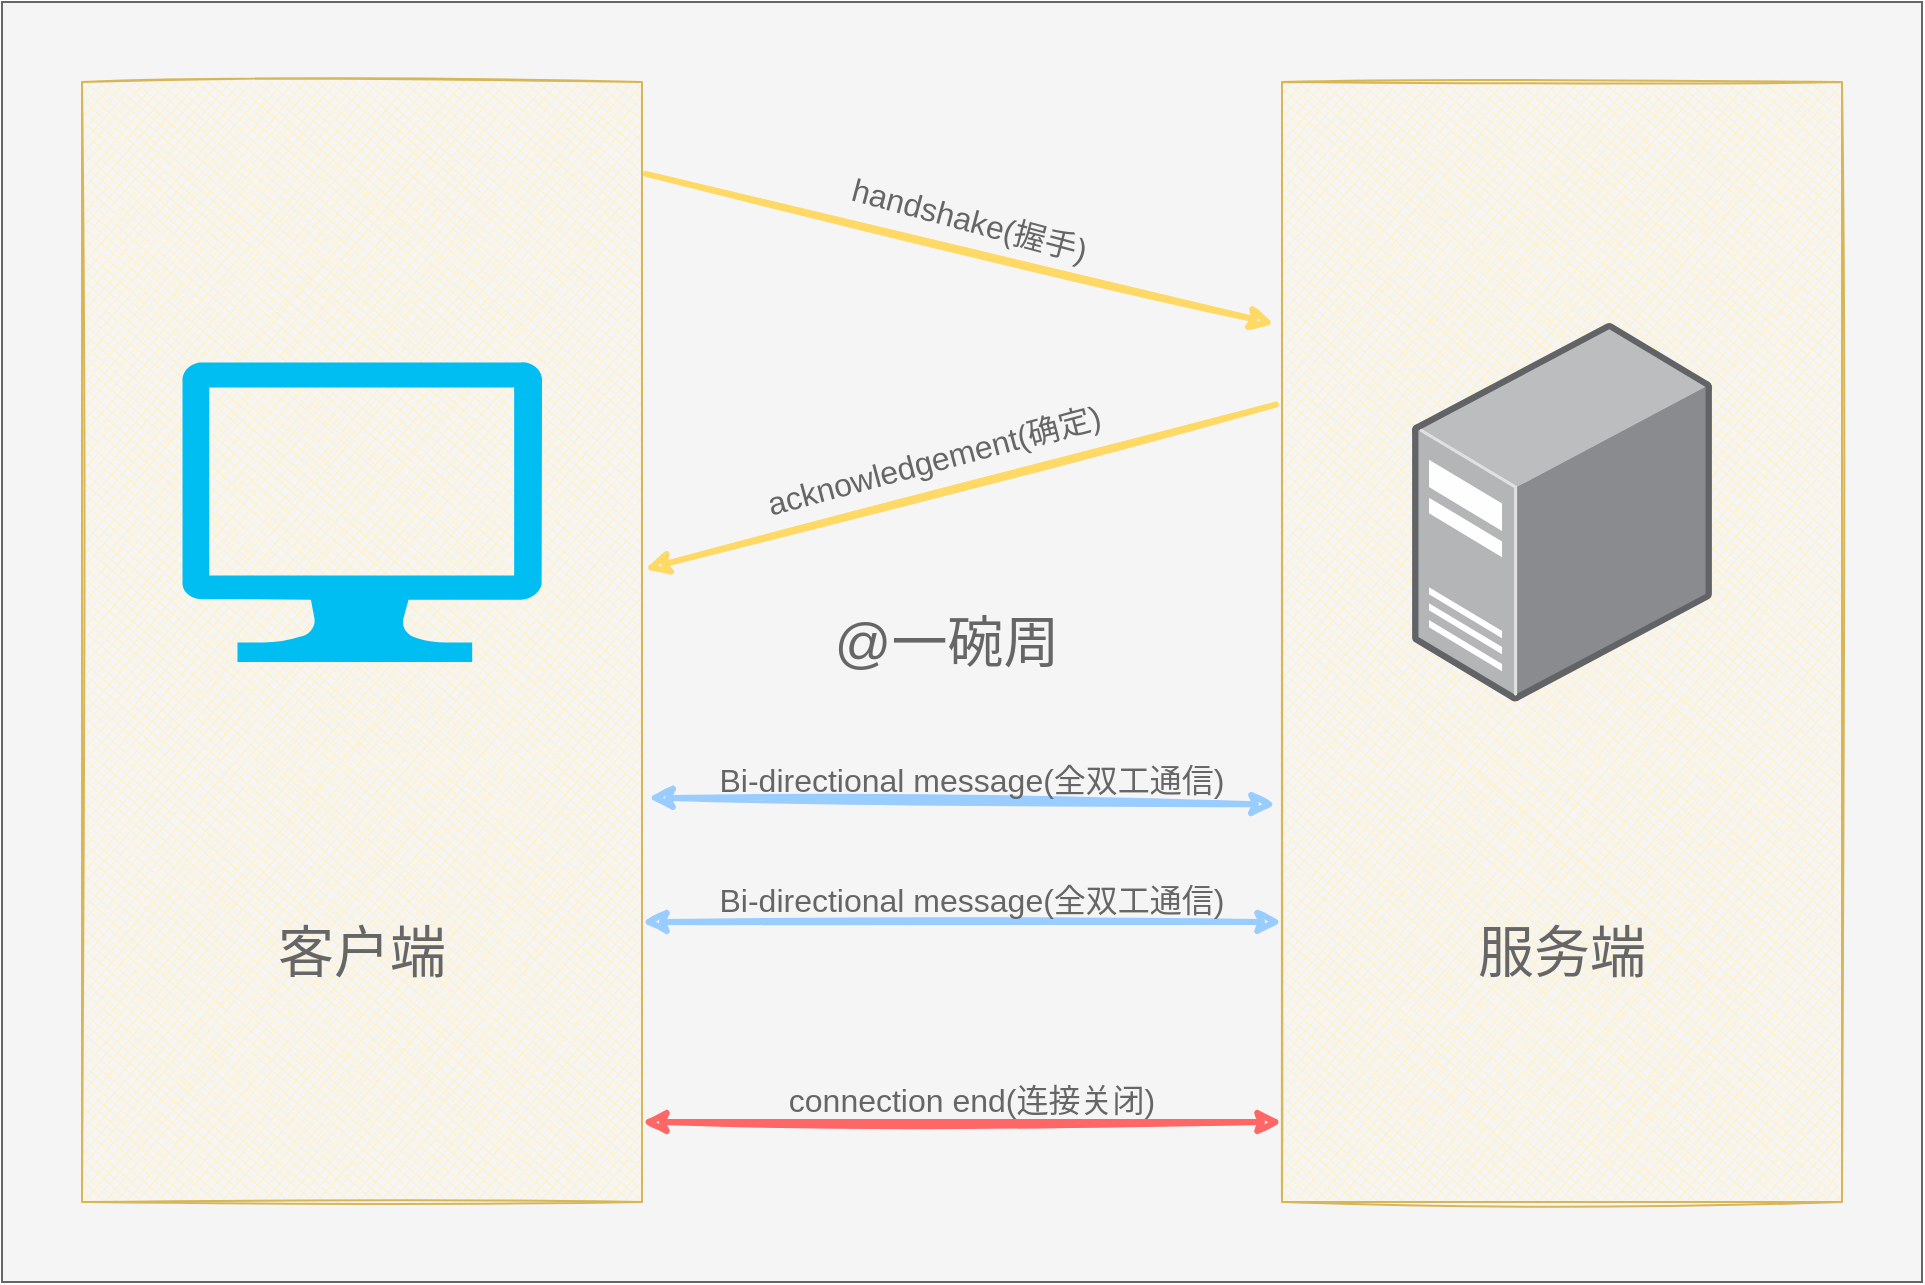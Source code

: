 <mxfile version="16.5.1" type="device"><diagram id="UKWIQBCMnrf2p8bLiPo4" name="第 1 页"><mxGraphModel dx="2062" dy="817" grid="1" gridSize="10" guides="1" tooltips="1" connect="1" arrows="1" fold="1" page="0" pageScale="1" pageWidth="827" pageHeight="1169" math="0" shadow="0"><root><mxCell id="0"/><mxCell id="1" parent="0"/><mxCell id="KRv-WbGVLEMpdSZn3F0A-21" value="" style="rounded=0;whiteSpace=wrap;html=1;sketch=0;fontSize=16;fillColor=#f5f5f5;strokeColor=#666666;fontColor=#333333;" parent="1" vertex="1"><mxGeometry x="280" y="400" width="960" height="640" as="geometry"/></mxCell><mxCell id="KRv-WbGVLEMpdSZn3F0A-6" value="" style="rounded=0;whiteSpace=wrap;html=1;fillColor=#fff2cc;strokeColor=#d6b656;sketch=1;fillStyle=cross-hatch;" parent="1" vertex="1"><mxGeometry x="920" y="440" width="280" height="560" as="geometry"/></mxCell><mxCell id="KRv-WbGVLEMpdSZn3F0A-5" value="" style="rounded=0;whiteSpace=wrap;html=1;fillColor=#fff2cc;strokeColor=#d6b656;sketch=1;fillStyle=cross-hatch;" parent="1" vertex="1"><mxGeometry x="320" y="440" width="280" height="560" as="geometry"/></mxCell><mxCell id="KRv-WbGVLEMpdSZn3F0A-1" value="" style="verticalLabelPosition=bottom;html=1;verticalAlign=top;align=center;strokeColor=none;fillColor=#00BEF2;shape=mxgraph.azure.computer;pointerEvents=1;" parent="1" vertex="1"><mxGeometry x="370" y="580" width="180" height="150" as="geometry"/></mxCell><mxCell id="KRv-WbGVLEMpdSZn3F0A-4" value="" style="points=[];aspect=fixed;html=1;align=center;shadow=0;dashed=0;image;image=img/lib/allied_telesis/computer_and_terminals/Server_Desktop.svg;" parent="1" vertex="1"><mxGeometry x="985.06" y="560" width="149.88" height="190" as="geometry"/></mxCell><mxCell id="KRv-WbGVLEMpdSZn3F0A-7" value="&lt;font style=&quot;font-size: 28px&quot; color=&quot;#666666&quot;&gt;客户端&lt;/font&gt;" style="text;html=1;strokeColor=none;fillColor=none;align=center;verticalAlign=middle;whiteSpace=wrap;rounded=0;sketch=1;" parent="1" vertex="1"><mxGeometry x="410" y="860" width="100" height="30" as="geometry"/></mxCell><mxCell id="KRv-WbGVLEMpdSZn3F0A-8" value="&lt;font style=&quot;font-size: 28px&quot; color=&quot;#666666&quot;&gt;服务端&lt;/font&gt;" style="text;html=1;strokeColor=none;fillColor=none;align=center;verticalAlign=middle;whiteSpace=wrap;rounded=0;sketch=1;" parent="1" vertex="1"><mxGeometry x="1010" y="860" width="100" height="30" as="geometry"/></mxCell><mxCell id="KRv-WbGVLEMpdSZn3F0A-9" value="" style="endArrow=classic;html=1;rounded=0;fontSize=28;fontColor=#666666;exitX=1.007;exitY=0.082;exitDx=0;exitDy=0;exitPerimeter=0;entryX=-0.014;entryY=0.216;entryDx=0;entryDy=0;entryPerimeter=0;strokeWidth=3;fillColor=#e1d5e7;strokeColor=#FFD966;sketch=1;" parent="1" source="KRv-WbGVLEMpdSZn3F0A-5" target="KRv-WbGVLEMpdSZn3F0A-6" edge="1"><mxGeometry width="50" height="50" relative="1" as="geometry"><mxPoint x="650" y="520" as="sourcePoint"/><mxPoint x="700" y="470" as="targetPoint"/></mxGeometry></mxCell><mxCell id="KRv-WbGVLEMpdSZn3F0A-10" value="" style="endArrow=classic;html=1;rounded=0;fontSize=28;fontColor=#666666;exitX=-0.011;exitY=0.288;exitDx=0;exitDy=0;exitPerimeter=0;entryX=1.005;entryY=0.435;entryDx=0;entryDy=0;entryPerimeter=0;strokeWidth=3;fillColor=#e1d5e7;strokeColor=#FFD966;sketch=1;" parent="1" source="KRv-WbGVLEMpdSZn3F0A-6" target="KRv-WbGVLEMpdSZn3F0A-5" edge="1"><mxGeometry width="50" height="50" relative="1" as="geometry"><mxPoint x="611.96" y="495.92" as="sourcePoint"/><mxPoint x="926.08" y="570.96" as="targetPoint"/></mxGeometry></mxCell><mxCell id="KRv-WbGVLEMpdSZn3F0A-11" value="" style="endArrow=classic;startArrow=classic;html=1;rounded=0;sketch=1;fontSize=28;fontColor=#666666;strokeColor=#99CCFF;strokeWidth=3;exitX=1.011;exitY=0.639;exitDx=0;exitDy=0;exitPerimeter=0;entryX=-0.011;entryY=0.645;entryDx=0;entryDy=0;entryPerimeter=0;" parent="1" source="KRv-WbGVLEMpdSZn3F0A-5" target="KRv-WbGVLEMpdSZn3F0A-6" edge="1"><mxGeometry width="50" height="50" relative="1" as="geometry"><mxPoint x="610" y="820" as="sourcePoint"/><mxPoint x="660" y="770" as="targetPoint"/></mxGeometry></mxCell><mxCell id="KRv-WbGVLEMpdSZn3F0A-12" value="" style="endArrow=classic;startArrow=classic;html=1;rounded=0;sketch=1;fontSize=28;fontColor=#666666;strokeColor=#99CCFF;strokeWidth=3;exitX=1;exitY=0.75;exitDx=0;exitDy=0;entryX=0;entryY=0.75;entryDx=0;entryDy=0;" parent="1" source="KRv-WbGVLEMpdSZn3F0A-5" target="KRv-WbGVLEMpdSZn3F0A-6" edge="1"><mxGeometry width="50" height="50" relative="1" as="geometry"><mxPoint x="600.0" y="856.64" as="sourcePoint"/><mxPoint x="913.84" y="860" as="targetPoint"/></mxGeometry></mxCell><mxCell id="KRv-WbGVLEMpdSZn3F0A-13" value="" style="endArrow=classic;startArrow=classic;html=1;rounded=0;sketch=1;fontSize=28;fontColor=#666666;strokeColor=#FF6666;strokeWidth=3;exitX=1;exitY=0.75;exitDx=0;exitDy=0;entryX=0;entryY=0.75;entryDx=0;entryDy=0;fillColor=#f8cecc;" parent="1" edge="1"><mxGeometry width="50" height="50" relative="1" as="geometry"><mxPoint x="600" y="960" as="sourcePoint"/><mxPoint x="920" y="960" as="targetPoint"/></mxGeometry></mxCell><mxCell id="KRv-WbGVLEMpdSZn3F0A-16" value="&lt;font style=&quot;font-size: 16px&quot;&gt;handshake(握手)&lt;/font&gt;" style="text;html=1;strokeColor=none;fillColor=none;align=center;verticalAlign=middle;whiteSpace=wrap;rounded=0;sketch=1;fontSize=28;fontColor=#666666;rotation=15;" parent="1" vertex="1"><mxGeometry x="670" y="490" width="190" height="30" as="geometry"/></mxCell><mxCell id="KRv-WbGVLEMpdSZn3F0A-17" value="&lt;font style=&quot;font-size: 16px&quot;&gt;acknowledgement(确定)&lt;/font&gt;" style="text;html=1;strokeColor=none;fillColor=none;align=center;verticalAlign=middle;whiteSpace=wrap;rounded=0;sketch=1;fontSize=28;fontColor=#666666;rotation=-15;" parent="1" vertex="1"><mxGeometry x="650" y="610" width="190" height="30" as="geometry"/></mxCell><mxCell id="KRv-WbGVLEMpdSZn3F0A-18" value="&lt;span style=&quot;font-size: 16px&quot;&gt;Bi-directional message(全双工通信)&lt;/span&gt;" style="text;html=1;strokeColor=none;fillColor=none;align=center;verticalAlign=middle;whiteSpace=wrap;rounded=0;sketch=1;fontSize=28;fontColor=#666666;rotation=0;" parent="1" vertex="1"><mxGeometry x="635" y="770" width="260" height="30" as="geometry"/></mxCell><mxCell id="KRv-WbGVLEMpdSZn3F0A-19" value="&lt;span style=&quot;font-size: 16px&quot;&gt;Bi-directional message(全双工通信)&lt;/span&gt;" style="text;html=1;strokeColor=none;fillColor=none;align=center;verticalAlign=middle;whiteSpace=wrap;rounded=0;sketch=1;fontSize=28;fontColor=#666666;rotation=0;" parent="1" vertex="1"><mxGeometry x="635" y="830" width="260" height="30" as="geometry"/></mxCell><mxCell id="KRv-WbGVLEMpdSZn3F0A-20" value="&lt;span style=&quot;font-size: 16px&quot;&gt;connection end(连接关闭)&lt;/span&gt;" style="text;html=1;strokeColor=none;fillColor=none;align=center;verticalAlign=middle;whiteSpace=wrap;rounded=0;sketch=1;fontSize=28;fontColor=#666666;rotation=0;" parent="1" vertex="1"><mxGeometry x="635" y="930" width="260" height="30" as="geometry"/></mxCell><mxCell id="KRv-WbGVLEMpdSZn3F0A-22" value="&lt;font style=&quot;font-size: 28px&quot; color=&quot;#666666&quot;&gt;@一碗周&lt;/font&gt;" style="text;html=1;strokeColor=none;fillColor=none;align=center;verticalAlign=middle;whiteSpace=wrap;rounded=0;sketch=1;" parent="1" vertex="1"><mxGeometry x="695" y="705" width="115" height="30" as="geometry"/></mxCell></root></mxGraphModel></diagram></mxfile>